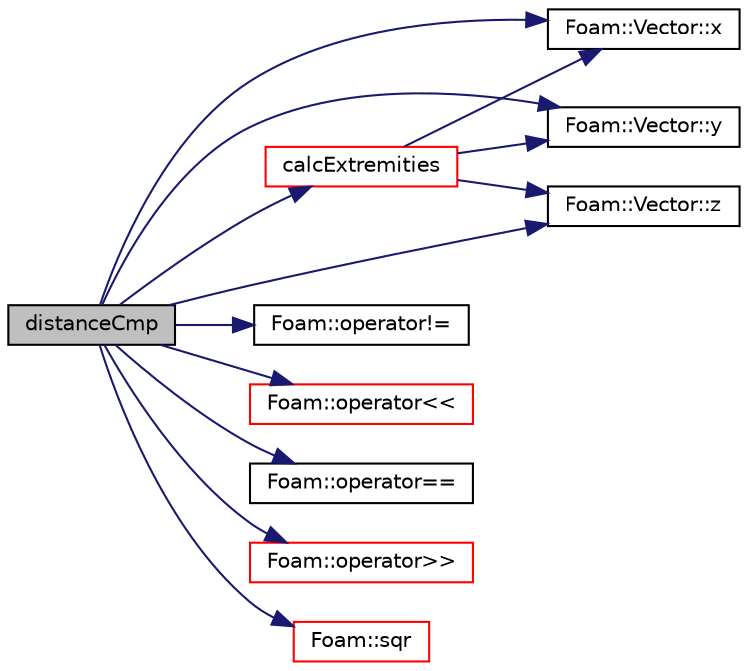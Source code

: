 digraph "distanceCmp"
{
  bgcolor="transparent";
  edge [fontname="Helvetica",fontsize="10",labelfontname="Helvetica",labelfontsize="10"];
  node [fontname="Helvetica",fontsize="10",shape=record];
  rankdir="LR";
  Node1 [label="distanceCmp",height=0.2,width=0.4,color="black", fillcolor="grey75", style="filled", fontcolor="black"];
  Node1 -> Node2 [color="midnightblue",fontsize="10",style="solid",fontname="Helvetica"];
  Node2 [label="calcExtremities",height=0.2,width=0.4,color="red",URL="$a02671.html#a24dfeac141d6e5c2f06f2737f1fa1354",tooltip="Calculate nearest and furthest (to point) vertex coords of. "];
  Node2 -> Node3 [color="midnightblue",fontsize="10",style="solid",fontname="Helvetica"];
  Node3 [label="Foam::Vector::x",height=0.2,width=0.4,color="black",URL="$a02791.html#aeb7dc4a97968c543f58f9c7082e55757"];
  Node2 -> Node4 [color="midnightblue",fontsize="10",style="solid",fontname="Helvetica"];
  Node4 [label="Foam::Vector::y",height=0.2,width=0.4,color="black",URL="$a02791.html#a77c00b469d89c23bd35d2eb236140f70"];
  Node2 -> Node5 [color="midnightblue",fontsize="10",style="solid",fontname="Helvetica"];
  Node5 [label="Foam::Vector::z",height=0.2,width=0.4,color="black",URL="$a02791.html#ac72a74f7dde9500927f63515c3f0a2f3"];
  Node1 -> Node6 [color="midnightblue",fontsize="10",style="solid",fontname="Helvetica"];
  Node6 [label="Foam::operator!=",height=0.2,width=0.4,color="black",URL="$a10733.html#a0a0b5e26315df48032957661a6fafb29"];
  Node1 -> Node7 [color="midnightblue",fontsize="10",style="solid",fontname="Helvetica"];
  Node7 [label="Foam::operator\<\<",height=0.2,width=0.4,color="red",URL="$a10733.html#ae86a76a63deefbe1a4490c873ad8e1b2"];
  Node1 -> Node8 [color="midnightblue",fontsize="10",style="solid",fontname="Helvetica"];
  Node8 [label="Foam::operator==",height=0.2,width=0.4,color="black",URL="$a10733.html#a28a45d2e3cca6152b024de57575abbf1"];
  Node1 -> Node9 [color="midnightblue",fontsize="10",style="solid",fontname="Helvetica"];
  Node9 [label="Foam::operator\>\>",height=0.2,width=0.4,color="red",URL="$a10733.html#a44f398e0525f8d7f48cead029868d845"];
  Node1 -> Node10 [color="midnightblue",fontsize="10",style="solid",fontname="Helvetica"];
  Node10 [label="Foam::sqr",height=0.2,width=0.4,color="red",URL="$a10733.html#a277dc11c581d53826ab5090b08f3b17b"];
  Node1 -> Node3 [color="midnightblue",fontsize="10",style="solid",fontname="Helvetica"];
  Node1 -> Node4 [color="midnightblue",fontsize="10",style="solid",fontname="Helvetica"];
  Node1 -> Node5 [color="midnightblue",fontsize="10",style="solid",fontname="Helvetica"];
}
